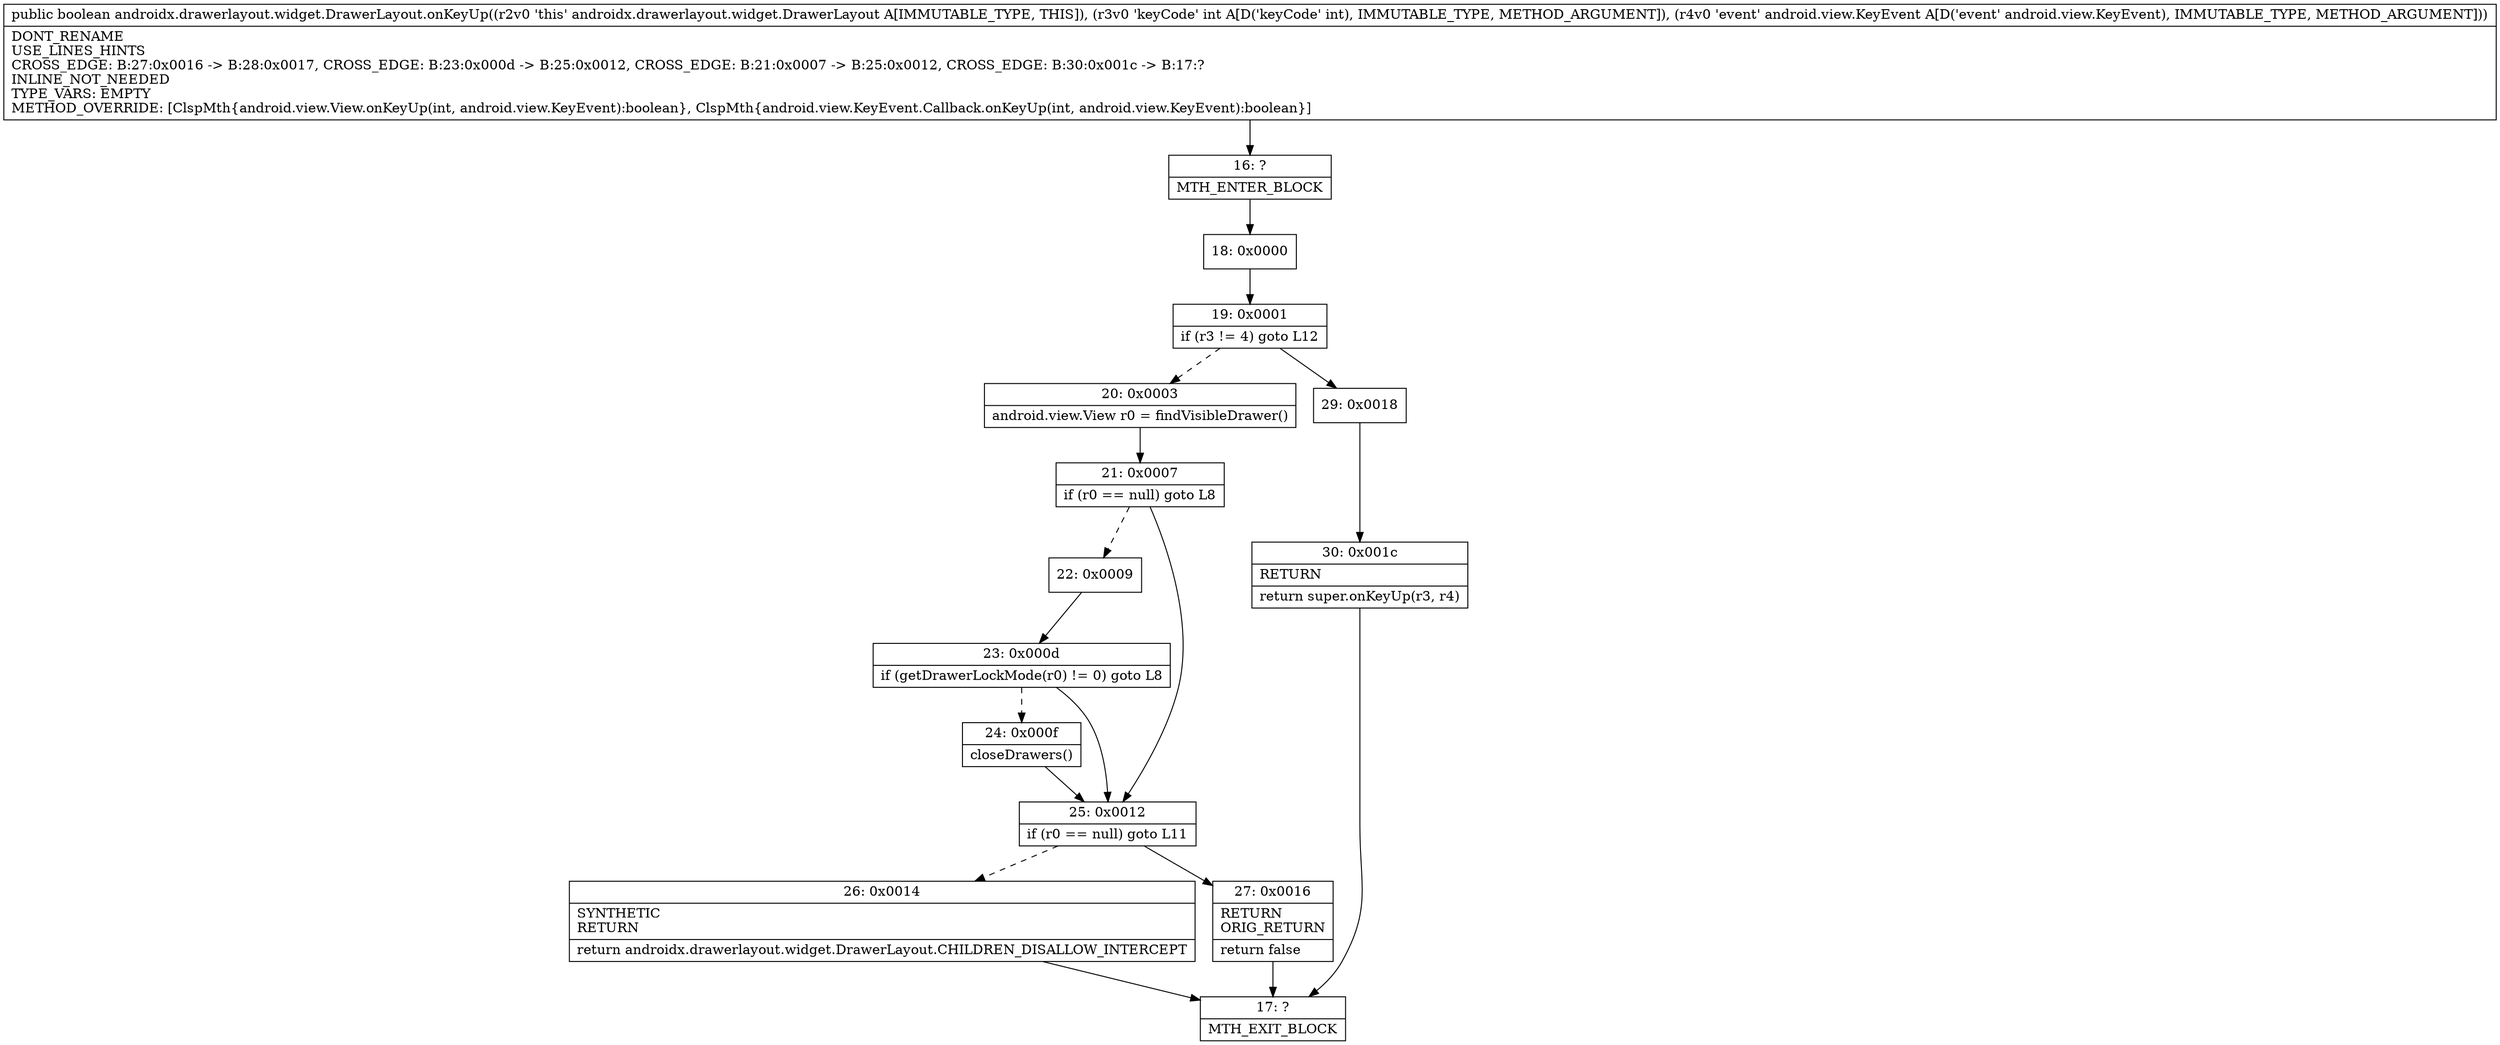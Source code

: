 digraph "CFG forandroidx.drawerlayout.widget.DrawerLayout.onKeyUp(ILandroid\/view\/KeyEvent;)Z" {
Node_16 [shape=record,label="{16\:\ ?|MTH_ENTER_BLOCK\l}"];
Node_18 [shape=record,label="{18\:\ 0x0000}"];
Node_19 [shape=record,label="{19\:\ 0x0001|if (r3 != 4) goto L12\l}"];
Node_20 [shape=record,label="{20\:\ 0x0003|android.view.View r0 = findVisibleDrawer()\l}"];
Node_21 [shape=record,label="{21\:\ 0x0007|if (r0 == null) goto L8\l}"];
Node_22 [shape=record,label="{22\:\ 0x0009}"];
Node_23 [shape=record,label="{23\:\ 0x000d|if (getDrawerLockMode(r0) != 0) goto L8\l}"];
Node_24 [shape=record,label="{24\:\ 0x000f|closeDrawers()\l}"];
Node_25 [shape=record,label="{25\:\ 0x0012|if (r0 == null) goto L11\l}"];
Node_26 [shape=record,label="{26\:\ 0x0014|SYNTHETIC\lRETURN\l|return androidx.drawerlayout.widget.DrawerLayout.CHILDREN_DISALLOW_INTERCEPT\l}"];
Node_17 [shape=record,label="{17\:\ ?|MTH_EXIT_BLOCK\l}"];
Node_27 [shape=record,label="{27\:\ 0x0016|RETURN\lORIG_RETURN\l|return false\l}"];
Node_29 [shape=record,label="{29\:\ 0x0018}"];
Node_30 [shape=record,label="{30\:\ 0x001c|RETURN\l|return super.onKeyUp(r3, r4)\l}"];
MethodNode[shape=record,label="{public boolean androidx.drawerlayout.widget.DrawerLayout.onKeyUp((r2v0 'this' androidx.drawerlayout.widget.DrawerLayout A[IMMUTABLE_TYPE, THIS]), (r3v0 'keyCode' int A[D('keyCode' int), IMMUTABLE_TYPE, METHOD_ARGUMENT]), (r4v0 'event' android.view.KeyEvent A[D('event' android.view.KeyEvent), IMMUTABLE_TYPE, METHOD_ARGUMENT]))  | DONT_RENAME\lUSE_LINES_HINTS\lCROSS_EDGE: B:27:0x0016 \-\> B:28:0x0017, CROSS_EDGE: B:23:0x000d \-\> B:25:0x0012, CROSS_EDGE: B:21:0x0007 \-\> B:25:0x0012, CROSS_EDGE: B:30:0x001c \-\> B:17:?\lINLINE_NOT_NEEDED\lTYPE_VARS: EMPTY\lMETHOD_OVERRIDE: [ClspMth\{android.view.View.onKeyUp(int, android.view.KeyEvent):boolean\}, ClspMth\{android.view.KeyEvent.Callback.onKeyUp(int, android.view.KeyEvent):boolean\}]\l}"];
MethodNode -> Node_16;Node_16 -> Node_18;
Node_18 -> Node_19;
Node_19 -> Node_20[style=dashed];
Node_19 -> Node_29;
Node_20 -> Node_21;
Node_21 -> Node_22[style=dashed];
Node_21 -> Node_25;
Node_22 -> Node_23;
Node_23 -> Node_24[style=dashed];
Node_23 -> Node_25;
Node_24 -> Node_25;
Node_25 -> Node_26[style=dashed];
Node_25 -> Node_27;
Node_26 -> Node_17;
Node_27 -> Node_17;
Node_29 -> Node_30;
Node_30 -> Node_17;
}

